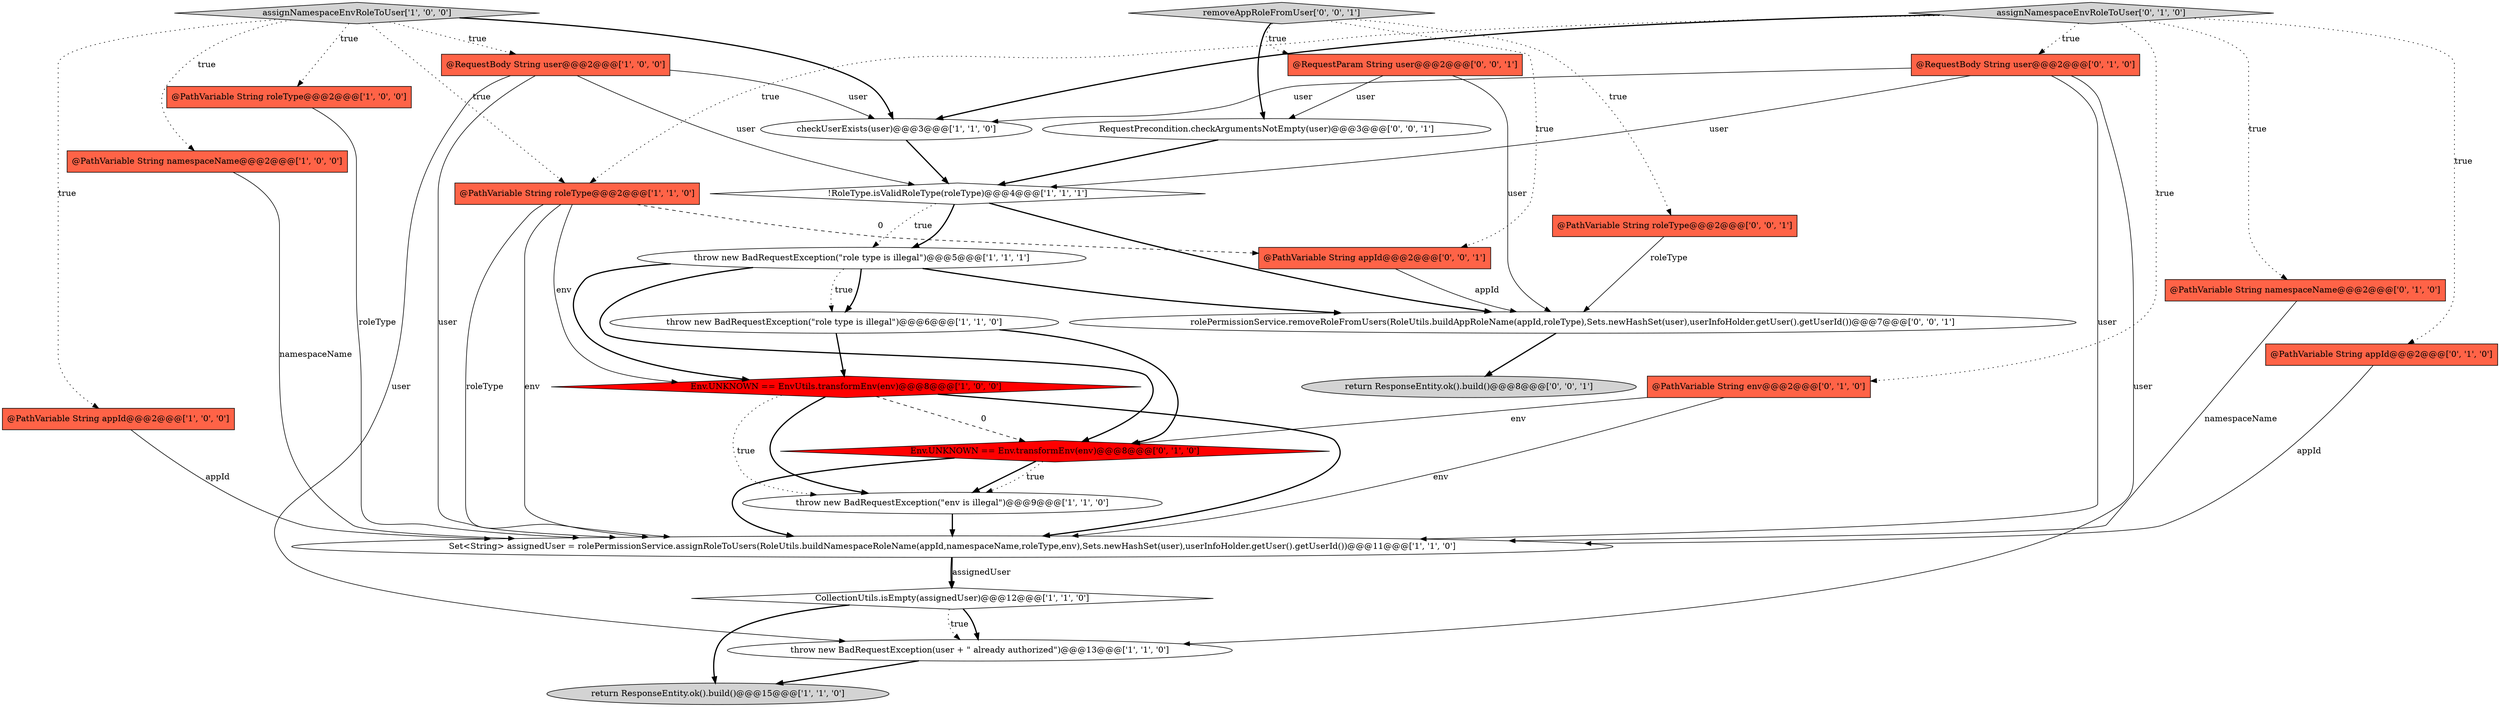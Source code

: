 digraph {
16 [style = filled, label = "@RequestBody String user@@@2@@@['0', '1', '0']", fillcolor = tomato, shape = box image = "AAA0AAABBB2BBB"];
5 [style = filled, label = "return ResponseEntity.ok().build()@@@15@@@['1', '1', '0']", fillcolor = lightgray, shape = ellipse image = "AAA0AAABBB1BBB"];
22 [style = filled, label = "RequestPrecondition.checkArgumentsNotEmpty(user)@@@3@@@['0', '0', '1']", fillcolor = white, shape = ellipse image = "AAA0AAABBB3BBB"];
20 [style = filled, label = "@PathVariable String namespaceName@@@2@@@['0', '1', '0']", fillcolor = tomato, shape = box image = "AAA0AAABBB2BBB"];
12 [style = filled, label = "@RequestBody String user@@@2@@@['1', '0', '0']", fillcolor = tomato, shape = box image = "AAA0AAABBB1BBB"];
25 [style = filled, label = "@RequestParam String user@@@2@@@['0', '0', '1']", fillcolor = tomato, shape = box image = "AAA0AAABBB3BBB"];
13 [style = filled, label = "assignNamespaceEnvRoleToUser['1', '0', '0']", fillcolor = lightgray, shape = diamond image = "AAA0AAABBB1BBB"];
8 [style = filled, label = "@PathVariable String roleType@@@2@@@['1', '0', '0']", fillcolor = tomato, shape = box image = "AAA0AAABBB1BBB"];
0 [style = filled, label = "@PathVariable String namespaceName@@@2@@@['1', '0', '0']", fillcolor = tomato, shape = box image = "AAA0AAABBB1BBB"];
7 [style = filled, label = "throw new BadRequestException(\"role type is illegal\")@@@5@@@['1', '1', '1']", fillcolor = white, shape = ellipse image = "AAA0AAABBB1BBB"];
11 [style = filled, label = "!RoleType.isValidRoleType(roleType)@@@4@@@['1', '1', '1']", fillcolor = white, shape = diamond image = "AAA0AAABBB1BBB"];
17 [style = filled, label = "@PathVariable String appId@@@2@@@['0', '1', '0']", fillcolor = tomato, shape = box image = "AAA0AAABBB2BBB"];
15 [style = filled, label = "@PathVariable String roleType@@@2@@@['1', '1', '0']", fillcolor = tomato, shape = box image = "AAA0AAABBB1BBB"];
6 [style = filled, label = "CollectionUtils.isEmpty(assignedUser)@@@12@@@['1', '1', '0']", fillcolor = white, shape = diamond image = "AAA0AAABBB1BBB"];
19 [style = filled, label = "@PathVariable String env@@@2@@@['0', '1', '0']", fillcolor = tomato, shape = box image = "AAA0AAABBB2BBB"];
10 [style = filled, label = "Env.UNKNOWN == EnvUtils.transformEnv(env)@@@8@@@['1', '0', '0']", fillcolor = red, shape = diamond image = "AAA1AAABBB1BBB"];
21 [style = filled, label = "assignNamespaceEnvRoleToUser['0', '1', '0']", fillcolor = lightgray, shape = diamond image = "AAA0AAABBB2BBB"];
23 [style = filled, label = "return ResponseEntity.ok().build()@@@8@@@['0', '0', '1']", fillcolor = lightgray, shape = ellipse image = "AAA0AAABBB3BBB"];
4 [style = filled, label = "checkUserExists(user)@@@3@@@['1', '1', '0']", fillcolor = white, shape = ellipse image = "AAA0AAABBB1BBB"];
1 [style = filled, label = "@PathVariable String appId@@@2@@@['1', '0', '0']", fillcolor = tomato, shape = box image = "AAA0AAABBB1BBB"];
24 [style = filled, label = "rolePermissionService.removeRoleFromUsers(RoleUtils.buildAppRoleName(appId,roleType),Sets.newHashSet(user),userInfoHolder.getUser().getUserId())@@@7@@@['0', '0', '1']", fillcolor = white, shape = ellipse image = "AAA0AAABBB3BBB"];
2 [style = filled, label = "throw new BadRequestException(\"role type is illegal\")@@@6@@@['1', '1', '0']", fillcolor = white, shape = ellipse image = "AAA0AAABBB1BBB"];
3 [style = filled, label = "throw new BadRequestException(\"env is illegal\")@@@9@@@['1', '1', '0']", fillcolor = white, shape = ellipse image = "AAA0AAABBB1BBB"];
14 [style = filled, label = "throw new BadRequestException(user + \" already authorized\")@@@13@@@['1', '1', '0']", fillcolor = white, shape = ellipse image = "AAA0AAABBB1BBB"];
27 [style = filled, label = "removeAppRoleFromUser['0', '0', '1']", fillcolor = lightgray, shape = diamond image = "AAA0AAABBB3BBB"];
26 [style = filled, label = "@PathVariable String roleType@@@2@@@['0', '0', '1']", fillcolor = tomato, shape = box image = "AAA0AAABBB3BBB"];
9 [style = filled, label = "Set<String> assignedUser = rolePermissionService.assignRoleToUsers(RoleUtils.buildNamespaceRoleName(appId,namespaceName,roleType,env),Sets.newHashSet(user),userInfoHolder.getUser().getUserId())@@@11@@@['1', '1', '0']", fillcolor = white, shape = ellipse image = "AAA0AAABBB1BBB"];
18 [style = filled, label = "Env.UNKNOWN == Env.transformEnv(env)@@@8@@@['0', '1', '0']", fillcolor = red, shape = diamond image = "AAA1AAABBB2BBB"];
28 [style = filled, label = "@PathVariable String appId@@@2@@@['0', '0', '1']", fillcolor = tomato, shape = box image = "AAA0AAABBB3BBB"];
26->24 [style = solid, label="roleType"];
0->9 [style = solid, label="namespaceName"];
7->2 [style = dotted, label="true"];
11->7 [style = dotted, label="true"];
18->3 [style = bold, label=""];
21->20 [style = dotted, label="true"];
15->28 [style = dashed, label="0"];
27->25 [style = dotted, label="true"];
21->15 [style = dotted, label="true"];
13->12 [style = dotted, label="true"];
7->10 [style = bold, label=""];
27->26 [style = dotted, label="true"];
19->9 [style = solid, label="env"];
9->6 [style = solid, label="assignedUser"];
16->4 [style = solid, label="user"];
25->24 [style = solid, label="user"];
10->3 [style = dotted, label="true"];
10->3 [style = bold, label=""];
2->18 [style = bold, label=""];
21->17 [style = dotted, label="true"];
24->23 [style = bold, label=""];
2->10 [style = bold, label=""];
12->4 [style = solid, label="user"];
12->11 [style = solid, label="user"];
17->9 [style = solid, label="appId"];
11->24 [style = bold, label=""];
20->9 [style = solid, label="namespaceName"];
15->10 [style = solid, label="env"];
16->9 [style = solid, label="user"];
16->14 [style = solid, label="user"];
12->9 [style = solid, label="user"];
9->6 [style = bold, label=""];
27->22 [style = bold, label=""];
10->18 [style = dashed, label="0"];
6->14 [style = bold, label=""];
8->9 [style = solid, label="roleType"];
3->9 [style = bold, label=""];
27->28 [style = dotted, label="true"];
13->1 [style = dotted, label="true"];
6->5 [style = bold, label=""];
7->24 [style = bold, label=""];
6->14 [style = dotted, label="true"];
1->9 [style = solid, label="appId"];
12->14 [style = solid, label="user"];
13->0 [style = dotted, label="true"];
13->8 [style = dotted, label="true"];
7->2 [style = bold, label=""];
25->22 [style = solid, label="user"];
21->19 [style = dotted, label="true"];
18->3 [style = dotted, label="true"];
16->11 [style = solid, label="user"];
18->9 [style = bold, label=""];
7->18 [style = bold, label=""];
19->18 [style = solid, label="env"];
13->15 [style = dotted, label="true"];
10->9 [style = bold, label=""];
28->24 [style = solid, label="appId"];
21->4 [style = bold, label=""];
15->9 [style = solid, label="env"];
21->16 [style = dotted, label="true"];
4->11 [style = bold, label=""];
22->11 [style = bold, label=""];
11->7 [style = bold, label=""];
14->5 [style = bold, label=""];
13->4 [style = bold, label=""];
15->9 [style = solid, label="roleType"];
}
